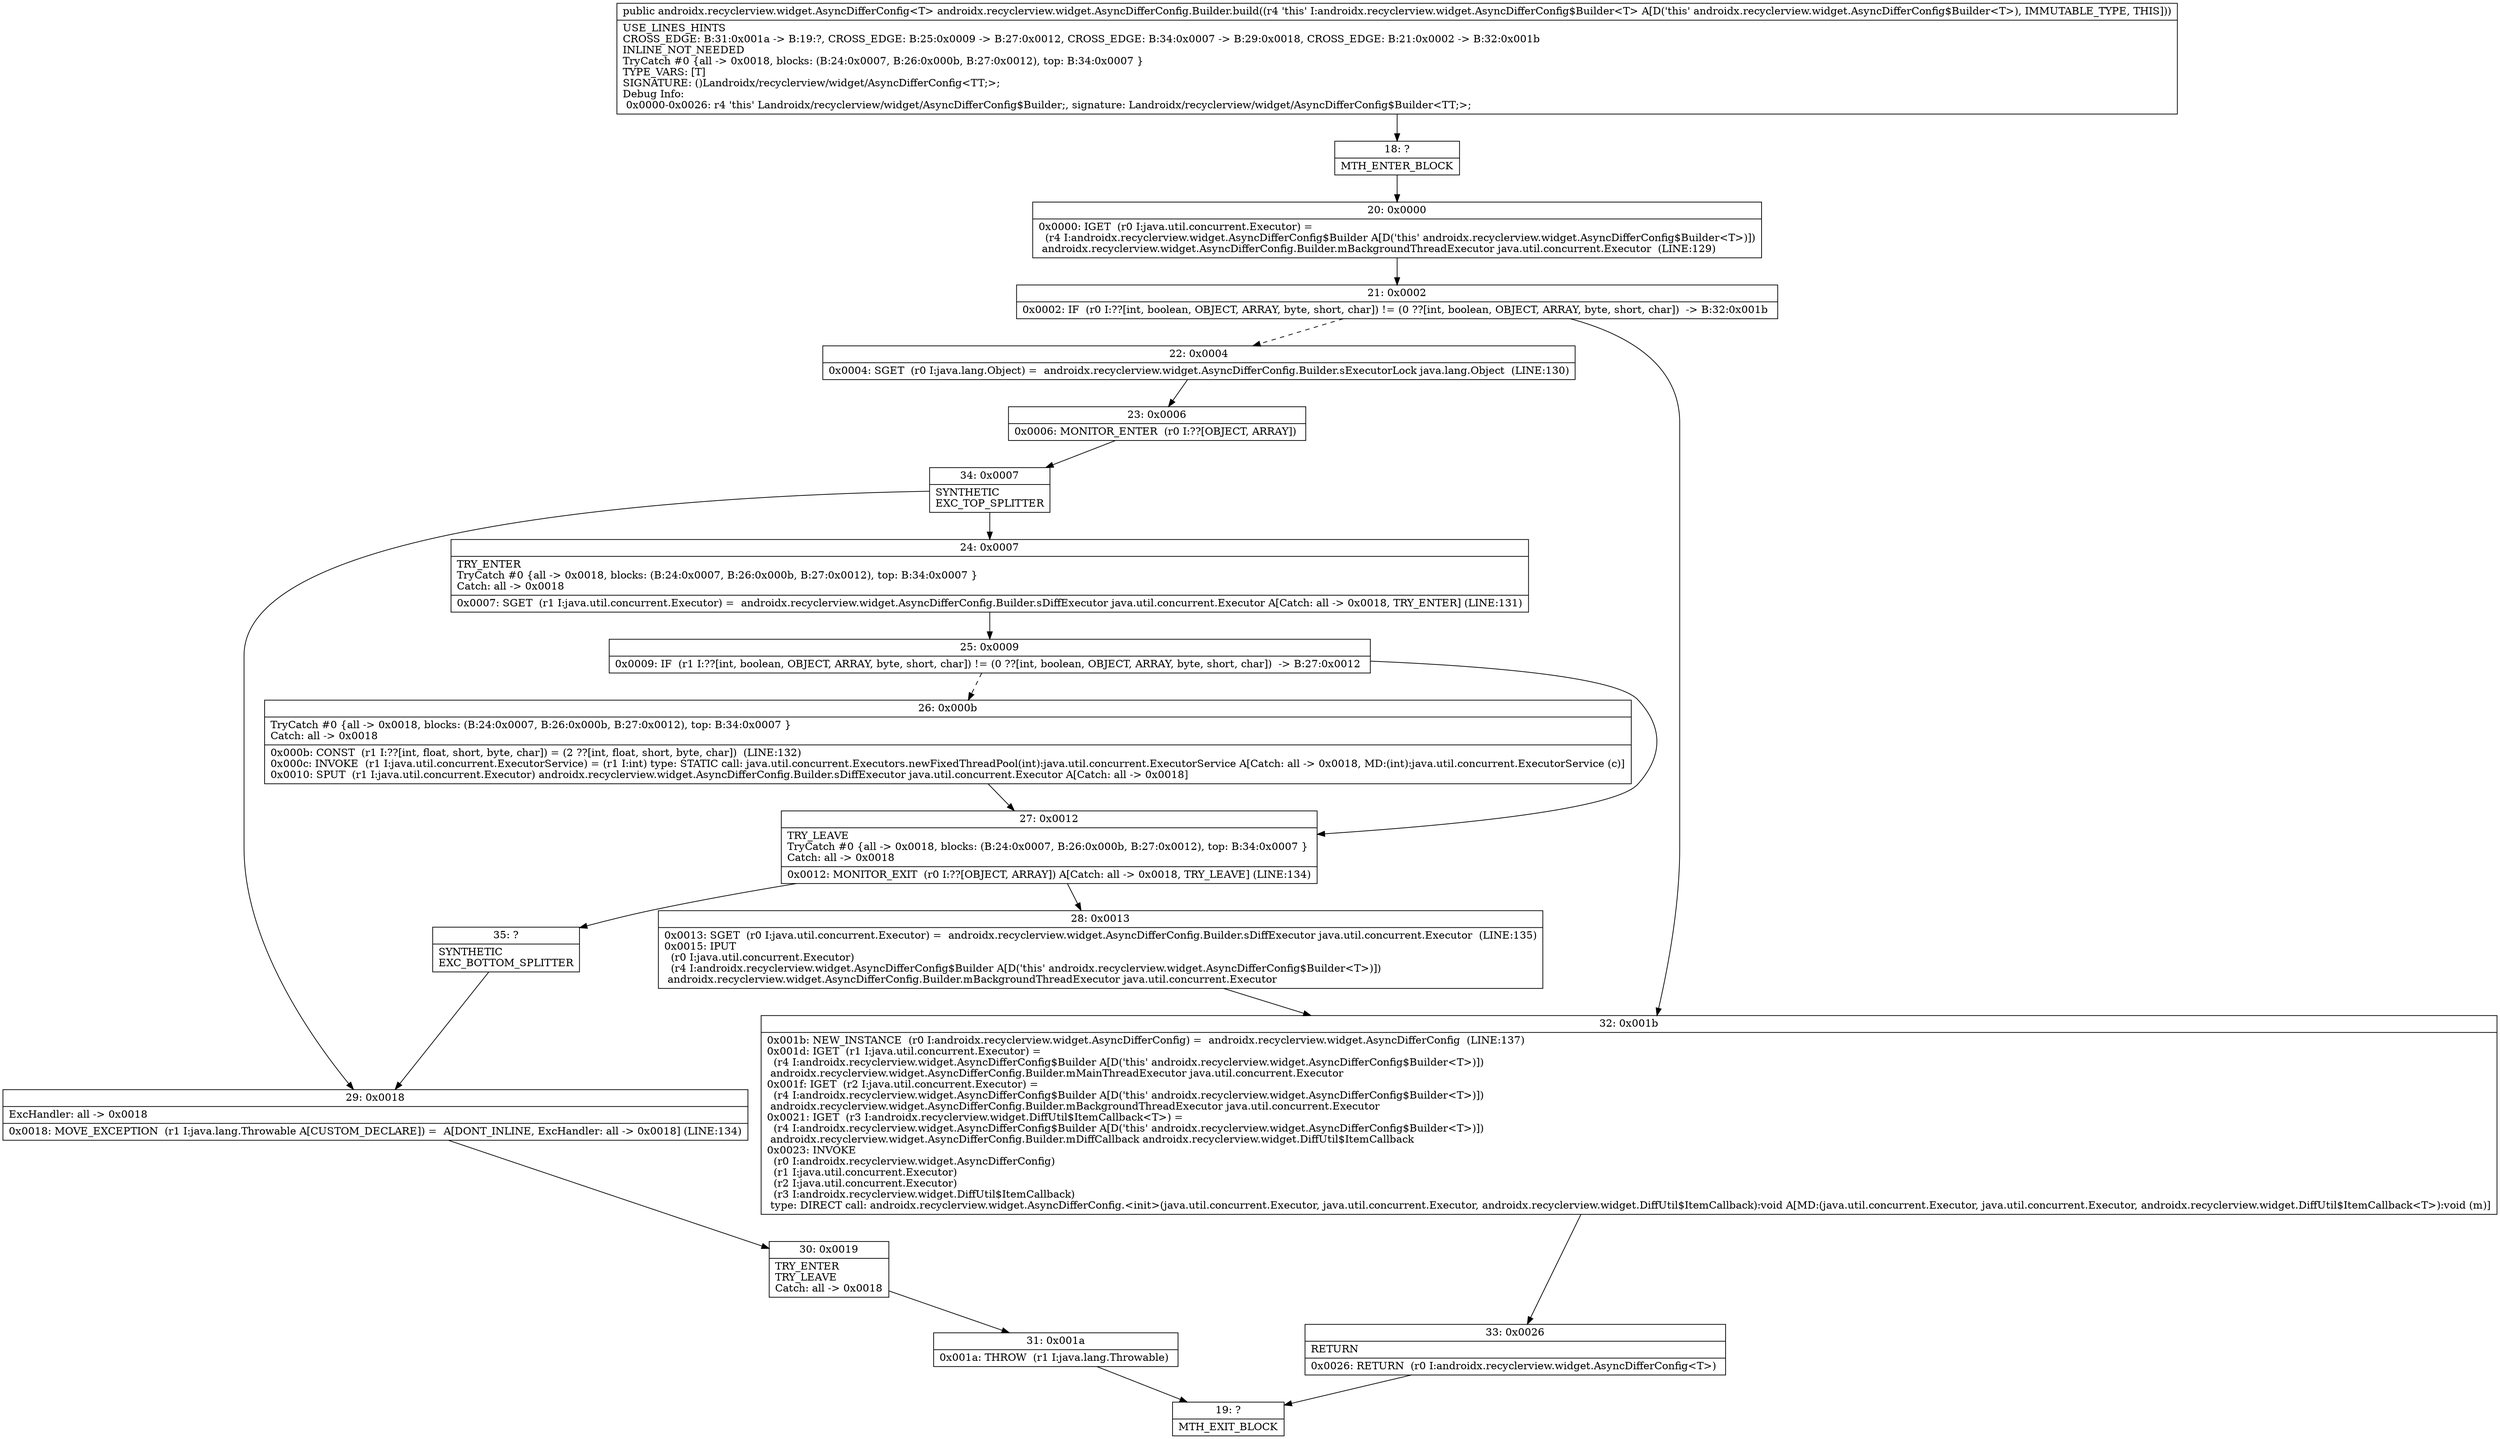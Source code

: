 digraph "CFG forandroidx.recyclerview.widget.AsyncDifferConfig.Builder.build()Landroidx\/recyclerview\/widget\/AsyncDifferConfig;" {
Node_18 [shape=record,label="{18\:\ ?|MTH_ENTER_BLOCK\l}"];
Node_20 [shape=record,label="{20\:\ 0x0000|0x0000: IGET  (r0 I:java.util.concurrent.Executor) = \l  (r4 I:androidx.recyclerview.widget.AsyncDifferConfig$Builder A[D('this' androidx.recyclerview.widget.AsyncDifferConfig$Builder\<T\>)])\l androidx.recyclerview.widget.AsyncDifferConfig.Builder.mBackgroundThreadExecutor java.util.concurrent.Executor  (LINE:129)\l}"];
Node_21 [shape=record,label="{21\:\ 0x0002|0x0002: IF  (r0 I:??[int, boolean, OBJECT, ARRAY, byte, short, char]) != (0 ??[int, boolean, OBJECT, ARRAY, byte, short, char])  \-\> B:32:0x001b \l}"];
Node_22 [shape=record,label="{22\:\ 0x0004|0x0004: SGET  (r0 I:java.lang.Object) =  androidx.recyclerview.widget.AsyncDifferConfig.Builder.sExecutorLock java.lang.Object  (LINE:130)\l}"];
Node_23 [shape=record,label="{23\:\ 0x0006|0x0006: MONITOR_ENTER  (r0 I:??[OBJECT, ARRAY]) \l}"];
Node_34 [shape=record,label="{34\:\ 0x0007|SYNTHETIC\lEXC_TOP_SPLITTER\l}"];
Node_24 [shape=record,label="{24\:\ 0x0007|TRY_ENTER\lTryCatch #0 \{all \-\> 0x0018, blocks: (B:24:0x0007, B:26:0x000b, B:27:0x0012), top: B:34:0x0007 \}\lCatch: all \-\> 0x0018\l|0x0007: SGET  (r1 I:java.util.concurrent.Executor) =  androidx.recyclerview.widget.AsyncDifferConfig.Builder.sDiffExecutor java.util.concurrent.Executor A[Catch: all \-\> 0x0018, TRY_ENTER] (LINE:131)\l}"];
Node_25 [shape=record,label="{25\:\ 0x0009|0x0009: IF  (r1 I:??[int, boolean, OBJECT, ARRAY, byte, short, char]) != (0 ??[int, boolean, OBJECT, ARRAY, byte, short, char])  \-\> B:27:0x0012 \l}"];
Node_26 [shape=record,label="{26\:\ 0x000b|TryCatch #0 \{all \-\> 0x0018, blocks: (B:24:0x0007, B:26:0x000b, B:27:0x0012), top: B:34:0x0007 \}\lCatch: all \-\> 0x0018\l|0x000b: CONST  (r1 I:??[int, float, short, byte, char]) = (2 ??[int, float, short, byte, char])  (LINE:132)\l0x000c: INVOKE  (r1 I:java.util.concurrent.ExecutorService) = (r1 I:int) type: STATIC call: java.util.concurrent.Executors.newFixedThreadPool(int):java.util.concurrent.ExecutorService A[Catch: all \-\> 0x0018, MD:(int):java.util.concurrent.ExecutorService (c)]\l0x0010: SPUT  (r1 I:java.util.concurrent.Executor) androidx.recyclerview.widget.AsyncDifferConfig.Builder.sDiffExecutor java.util.concurrent.Executor A[Catch: all \-\> 0x0018]\l}"];
Node_27 [shape=record,label="{27\:\ 0x0012|TRY_LEAVE\lTryCatch #0 \{all \-\> 0x0018, blocks: (B:24:0x0007, B:26:0x000b, B:27:0x0012), top: B:34:0x0007 \}\lCatch: all \-\> 0x0018\l|0x0012: MONITOR_EXIT  (r0 I:??[OBJECT, ARRAY]) A[Catch: all \-\> 0x0018, TRY_LEAVE] (LINE:134)\l}"];
Node_28 [shape=record,label="{28\:\ 0x0013|0x0013: SGET  (r0 I:java.util.concurrent.Executor) =  androidx.recyclerview.widget.AsyncDifferConfig.Builder.sDiffExecutor java.util.concurrent.Executor  (LINE:135)\l0x0015: IPUT  \l  (r0 I:java.util.concurrent.Executor)\l  (r4 I:androidx.recyclerview.widget.AsyncDifferConfig$Builder A[D('this' androidx.recyclerview.widget.AsyncDifferConfig$Builder\<T\>)])\l androidx.recyclerview.widget.AsyncDifferConfig.Builder.mBackgroundThreadExecutor java.util.concurrent.Executor \l}"];
Node_35 [shape=record,label="{35\:\ ?|SYNTHETIC\lEXC_BOTTOM_SPLITTER\l}"];
Node_29 [shape=record,label="{29\:\ 0x0018|ExcHandler: all \-\> 0x0018\l|0x0018: MOVE_EXCEPTION  (r1 I:java.lang.Throwable A[CUSTOM_DECLARE]) =  A[DONT_INLINE, ExcHandler: all \-\> 0x0018] (LINE:134)\l}"];
Node_30 [shape=record,label="{30\:\ 0x0019|TRY_ENTER\lTRY_LEAVE\lCatch: all \-\> 0x0018\l}"];
Node_31 [shape=record,label="{31\:\ 0x001a|0x001a: THROW  (r1 I:java.lang.Throwable) \l}"];
Node_19 [shape=record,label="{19\:\ ?|MTH_EXIT_BLOCK\l}"];
Node_32 [shape=record,label="{32\:\ 0x001b|0x001b: NEW_INSTANCE  (r0 I:androidx.recyclerview.widget.AsyncDifferConfig) =  androidx.recyclerview.widget.AsyncDifferConfig  (LINE:137)\l0x001d: IGET  (r1 I:java.util.concurrent.Executor) = \l  (r4 I:androidx.recyclerview.widget.AsyncDifferConfig$Builder A[D('this' androidx.recyclerview.widget.AsyncDifferConfig$Builder\<T\>)])\l androidx.recyclerview.widget.AsyncDifferConfig.Builder.mMainThreadExecutor java.util.concurrent.Executor \l0x001f: IGET  (r2 I:java.util.concurrent.Executor) = \l  (r4 I:androidx.recyclerview.widget.AsyncDifferConfig$Builder A[D('this' androidx.recyclerview.widget.AsyncDifferConfig$Builder\<T\>)])\l androidx.recyclerview.widget.AsyncDifferConfig.Builder.mBackgroundThreadExecutor java.util.concurrent.Executor \l0x0021: IGET  (r3 I:androidx.recyclerview.widget.DiffUtil$ItemCallback\<T\>) = \l  (r4 I:androidx.recyclerview.widget.AsyncDifferConfig$Builder A[D('this' androidx.recyclerview.widget.AsyncDifferConfig$Builder\<T\>)])\l androidx.recyclerview.widget.AsyncDifferConfig.Builder.mDiffCallback androidx.recyclerview.widget.DiffUtil$ItemCallback \l0x0023: INVOKE  \l  (r0 I:androidx.recyclerview.widget.AsyncDifferConfig)\l  (r1 I:java.util.concurrent.Executor)\l  (r2 I:java.util.concurrent.Executor)\l  (r3 I:androidx.recyclerview.widget.DiffUtil$ItemCallback)\l type: DIRECT call: androidx.recyclerview.widget.AsyncDifferConfig.\<init\>(java.util.concurrent.Executor, java.util.concurrent.Executor, androidx.recyclerview.widget.DiffUtil$ItemCallback):void A[MD:(java.util.concurrent.Executor, java.util.concurrent.Executor, androidx.recyclerview.widget.DiffUtil$ItemCallback\<T\>):void (m)]\l}"];
Node_33 [shape=record,label="{33\:\ 0x0026|RETURN\l|0x0026: RETURN  (r0 I:androidx.recyclerview.widget.AsyncDifferConfig\<T\>) \l}"];
MethodNode[shape=record,label="{public androidx.recyclerview.widget.AsyncDifferConfig\<T\> androidx.recyclerview.widget.AsyncDifferConfig.Builder.build((r4 'this' I:androidx.recyclerview.widget.AsyncDifferConfig$Builder\<T\> A[D('this' androidx.recyclerview.widget.AsyncDifferConfig$Builder\<T\>), IMMUTABLE_TYPE, THIS]))  | USE_LINES_HINTS\lCROSS_EDGE: B:31:0x001a \-\> B:19:?, CROSS_EDGE: B:25:0x0009 \-\> B:27:0x0012, CROSS_EDGE: B:34:0x0007 \-\> B:29:0x0018, CROSS_EDGE: B:21:0x0002 \-\> B:32:0x001b\lINLINE_NOT_NEEDED\lTryCatch #0 \{all \-\> 0x0018, blocks: (B:24:0x0007, B:26:0x000b, B:27:0x0012), top: B:34:0x0007 \}\lTYPE_VARS: [T]\lSIGNATURE: ()Landroidx\/recyclerview\/widget\/AsyncDifferConfig\<TT;\>;\lDebug Info:\l  0x0000\-0x0026: r4 'this' Landroidx\/recyclerview\/widget\/AsyncDifferConfig$Builder;, signature: Landroidx\/recyclerview\/widget\/AsyncDifferConfig$Builder\<TT;\>;\l}"];
MethodNode -> Node_18;Node_18 -> Node_20;
Node_20 -> Node_21;
Node_21 -> Node_22[style=dashed];
Node_21 -> Node_32;
Node_22 -> Node_23;
Node_23 -> Node_34;
Node_34 -> Node_24;
Node_34 -> Node_29;
Node_24 -> Node_25;
Node_25 -> Node_26[style=dashed];
Node_25 -> Node_27;
Node_26 -> Node_27;
Node_27 -> Node_28;
Node_27 -> Node_35;
Node_28 -> Node_32;
Node_35 -> Node_29;
Node_29 -> Node_30;
Node_30 -> Node_31;
Node_31 -> Node_19;
Node_32 -> Node_33;
Node_33 -> Node_19;
}

